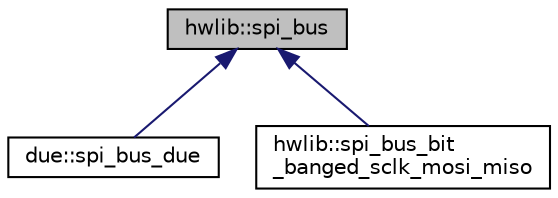 digraph "hwlib::spi_bus"
{
  edge [fontname="Helvetica",fontsize="10",labelfontname="Helvetica",labelfontsize="10"];
  node [fontname="Helvetica",fontsize="10",shape=record];
  Node0 [label="hwlib::spi_bus",height=0.2,width=0.4,color="black", fillcolor="grey75", style="filled", fontcolor="black"];
  Node0 -> Node1 [dir="back",color="midnightblue",fontsize="10",style="solid",fontname="Helvetica"];
  Node1 [label="due::spi_bus_due",height=0.2,width=0.4,color="black", fillcolor="white", style="filled",URL="$classdue_1_1spi__bus__due.html",tooltip="Due / sam3x8e native SPI bus. "];
  Node0 -> Node2 [dir="back",color="midnightblue",fontsize="10",style="solid",fontname="Helvetica"];
  Node2 [label="hwlib::spi_bus_bit\l_banged_sclk_mosi_miso",height=0.2,width=0.4,color="black", fillcolor="white", style="filled",URL="$classhwlib_1_1spi__bus__bit__banged__sclk__mosi__miso.html"];
}
